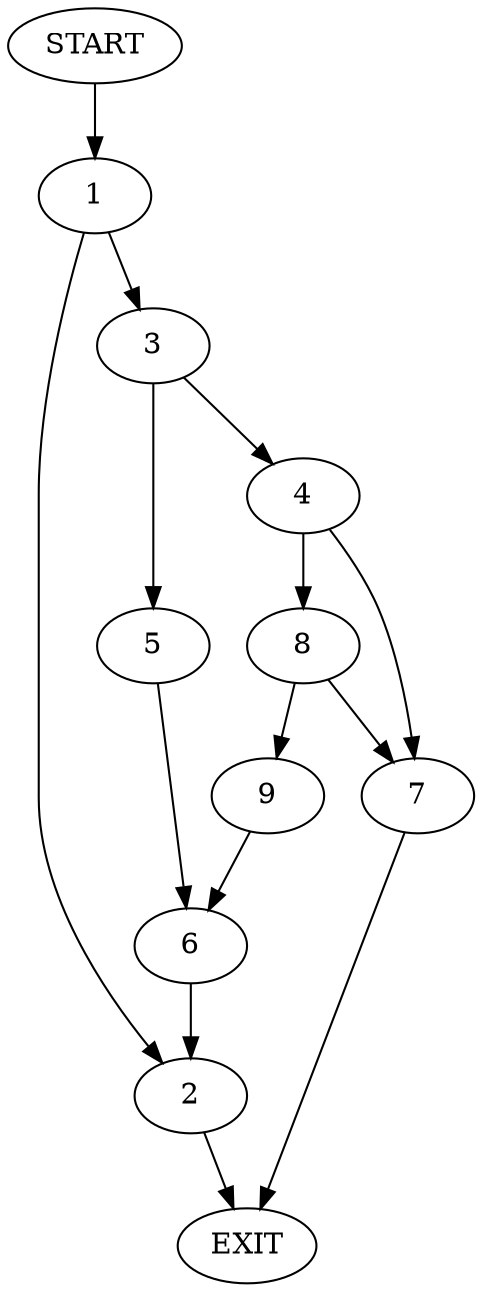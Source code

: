 digraph {
0 [label="START"]
10 [label="EXIT"]
0 -> 1
1 -> 2
1 -> 3
3 -> 4
3 -> 5
2 -> 10
5 -> 6
4 -> 7
4 -> 8
7 -> 10
8 -> 7
8 -> 9
9 -> 6
6 -> 2
}
